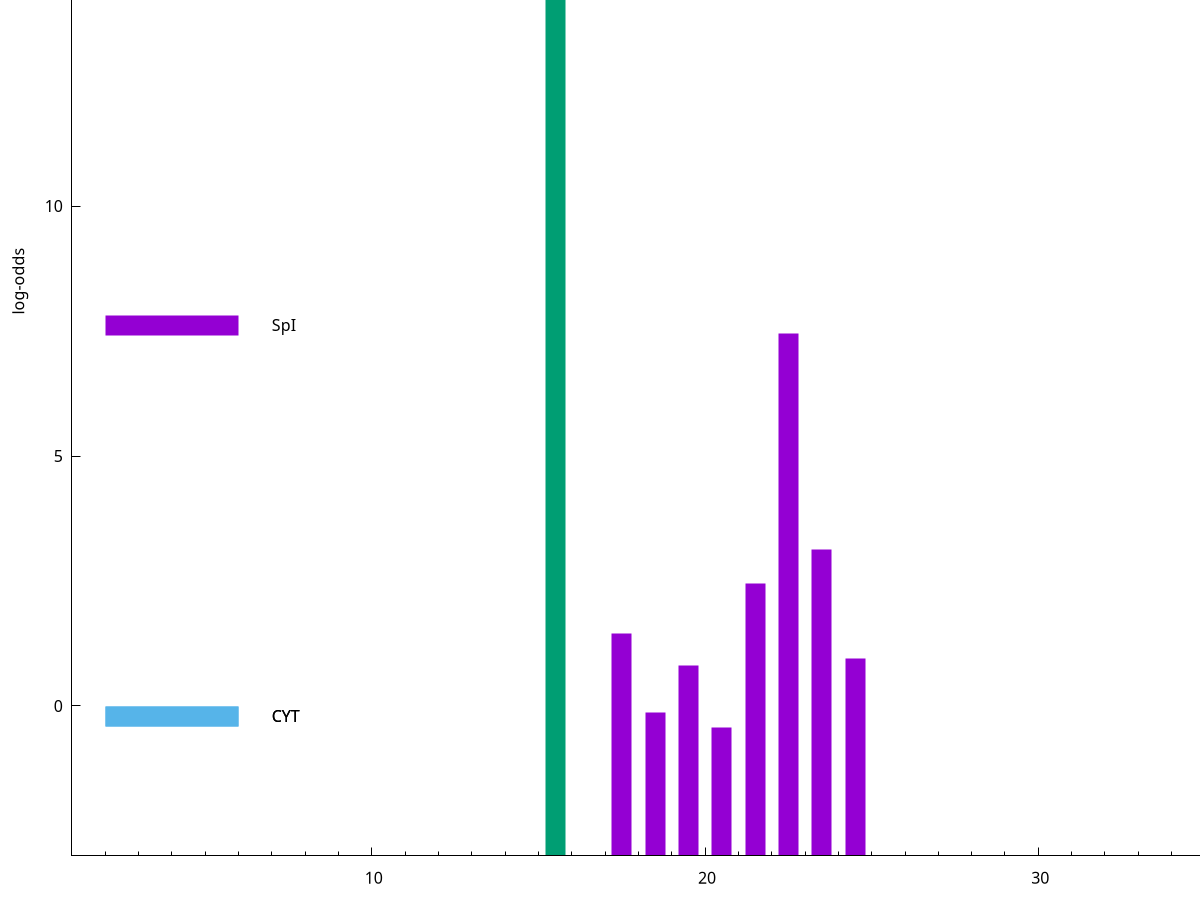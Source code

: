 set title "LipoP predictions for SRR3987128.gff"
set size 2., 1.4
set xrange [1:70] 
set mxtics 10
set yrange [-3:20]
set y2range [0:23]
set ylabel "log-odds"
set term postscript eps color solid "Helvetica" 30
set output "SRR3987128.gff29.eps"
set arrow from 2,17.9286 to 6,17.9286 nohead lt 2 lw 20
set label "SpII" at 7,17.9286
set arrow from 2,7.62025 to 6,7.62025 nohead lt 1 lw 20
set label "SpI" at 7,7.62025
set arrow from 2,-0.200913 to 6,-0.200913 nohead lt 3 lw 20
set label "CYT" at 7,-0.200913
set arrow from 2,-0.200913 to 6,-0.200913 nohead lt 3 lw 20
set label "CYT" at 7,-0.200913
set arrow from 2,17.9286 to 6,17.9286 nohead lt 2 lw 20
set label "SpII" at 7,17.9286
# NOTE: The scores below are the log-odds scores with the threshold
# NOTE: subtracted (a hack to make gnuplot make the histogram all
# NOTE: look nice).
plot "-" axes x1y2 title "" with impulses lt 2 lw 20, "-" axes x1y2 title "" with impulses lt 1 lw 20
15.500000 20.928600
e
22.500000 10.444910
23.500000 6.129290
21.500000 5.454540
17.500000 4.452170
24.500000 3.956263
19.500000 3.804709
18.500000 2.869818
20.500000 2.578223
e
exit
